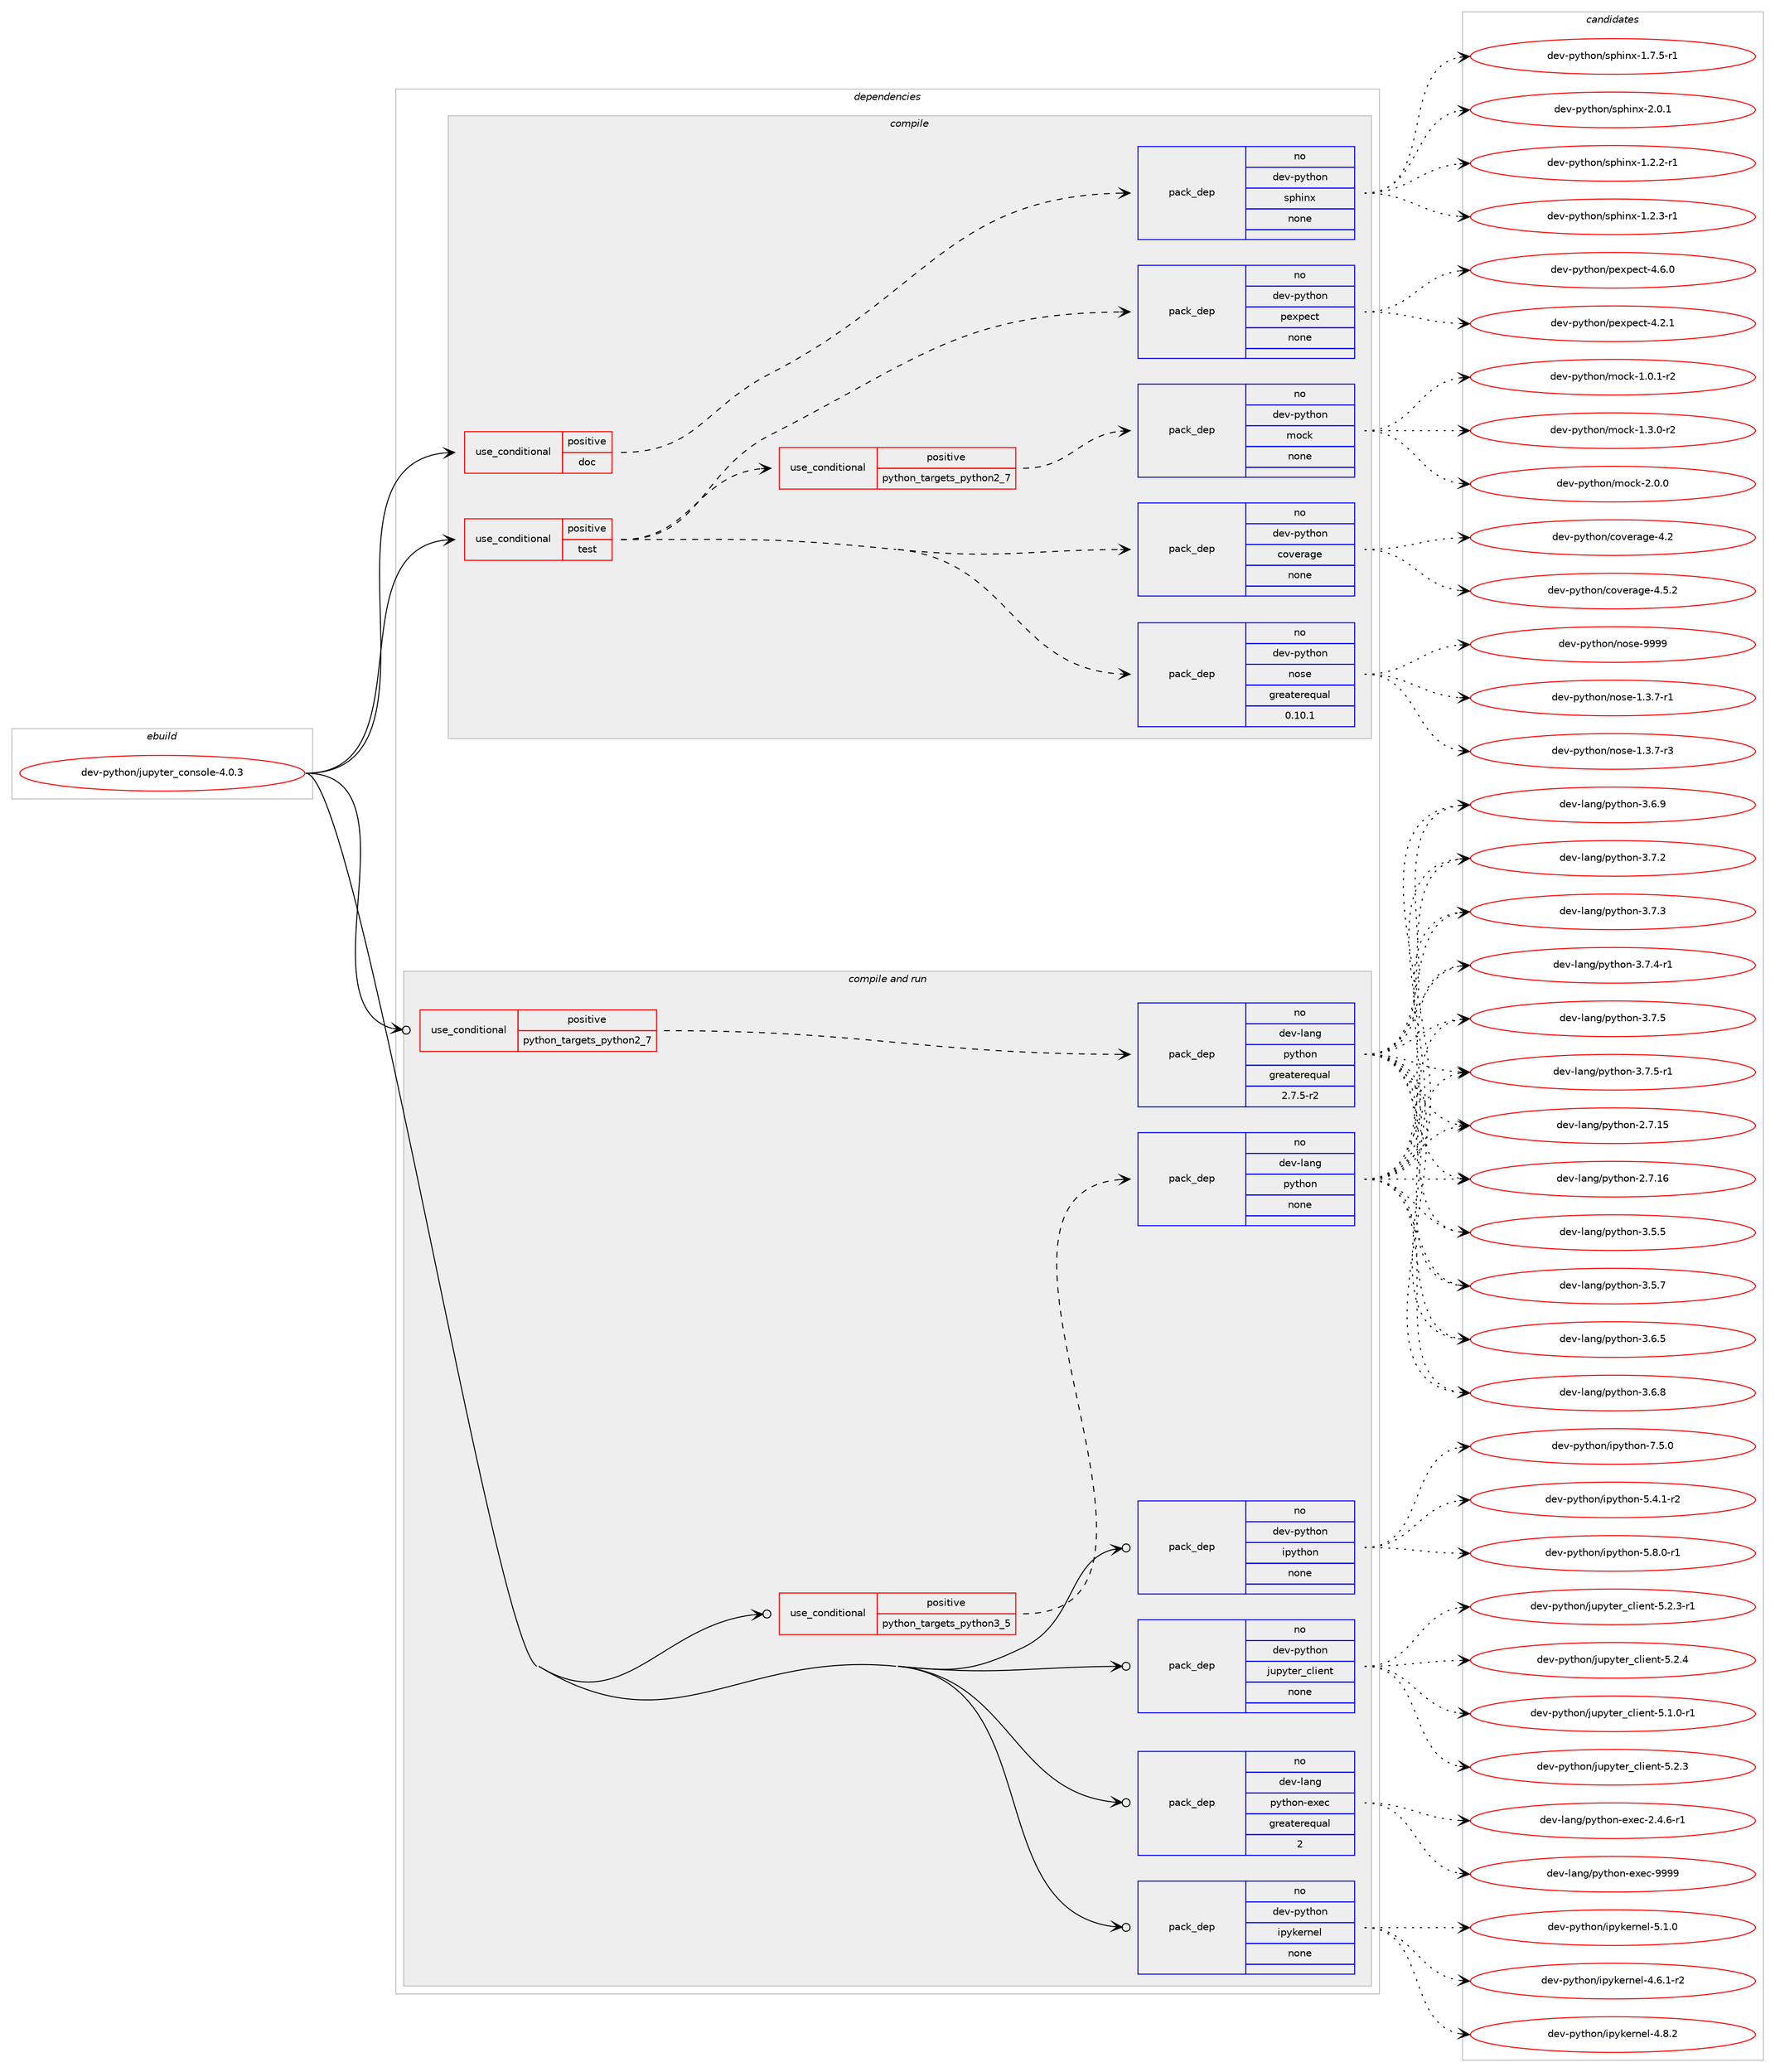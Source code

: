 digraph prolog {

# *************
# Graph options
# *************

newrank=true;
concentrate=true;
compound=true;
graph [rankdir=LR,fontname=Helvetica,fontsize=10,ranksep=1.5];#, ranksep=2.5, nodesep=0.2];
edge  [arrowhead=vee];
node  [fontname=Helvetica,fontsize=10];

# **********
# The ebuild
# **********

subgraph cluster_leftcol {
color=gray;
rank=same;
label=<<i>ebuild</i>>;
id [label="dev-python/jupyter_console-4.0.3", color=red, width=4, href="../dev-python/jupyter_console-4.0.3.svg"];
}

# ****************
# The dependencies
# ****************

subgraph cluster_midcol {
color=gray;
label=<<i>dependencies</i>>;
subgraph cluster_compile {
fillcolor="#eeeeee";
style=filled;
label=<<i>compile</i>>;
subgraph cond141653 {
dependency611873 [label=<<TABLE BORDER="0" CELLBORDER="1" CELLSPACING="0" CELLPADDING="4"><TR><TD ROWSPAN="3" CELLPADDING="10">use_conditional</TD></TR><TR><TD>positive</TD></TR><TR><TD>doc</TD></TR></TABLE>>, shape=none, color=red];
subgraph pack458417 {
dependency611874 [label=<<TABLE BORDER="0" CELLBORDER="1" CELLSPACING="0" CELLPADDING="4" WIDTH="220"><TR><TD ROWSPAN="6" CELLPADDING="30">pack_dep</TD></TR><TR><TD WIDTH="110">no</TD></TR><TR><TD>dev-python</TD></TR><TR><TD>sphinx</TD></TR><TR><TD>none</TD></TR><TR><TD></TD></TR></TABLE>>, shape=none, color=blue];
}
dependency611873:e -> dependency611874:w [weight=20,style="dashed",arrowhead="vee"];
}
id:e -> dependency611873:w [weight=20,style="solid",arrowhead="vee"];
subgraph cond141654 {
dependency611875 [label=<<TABLE BORDER="0" CELLBORDER="1" CELLSPACING="0" CELLPADDING="4"><TR><TD ROWSPAN="3" CELLPADDING="10">use_conditional</TD></TR><TR><TD>positive</TD></TR><TR><TD>test</TD></TR></TABLE>>, shape=none, color=red];
subgraph cond141655 {
dependency611876 [label=<<TABLE BORDER="0" CELLBORDER="1" CELLSPACING="0" CELLPADDING="4"><TR><TD ROWSPAN="3" CELLPADDING="10">use_conditional</TD></TR><TR><TD>positive</TD></TR><TR><TD>python_targets_python2_7</TD></TR></TABLE>>, shape=none, color=red];
subgraph pack458418 {
dependency611877 [label=<<TABLE BORDER="0" CELLBORDER="1" CELLSPACING="0" CELLPADDING="4" WIDTH="220"><TR><TD ROWSPAN="6" CELLPADDING="30">pack_dep</TD></TR><TR><TD WIDTH="110">no</TD></TR><TR><TD>dev-python</TD></TR><TR><TD>mock</TD></TR><TR><TD>none</TD></TR><TR><TD></TD></TR></TABLE>>, shape=none, color=blue];
}
dependency611876:e -> dependency611877:w [weight=20,style="dashed",arrowhead="vee"];
}
dependency611875:e -> dependency611876:w [weight=20,style="dashed",arrowhead="vee"];
subgraph pack458419 {
dependency611878 [label=<<TABLE BORDER="0" CELLBORDER="1" CELLSPACING="0" CELLPADDING="4" WIDTH="220"><TR><TD ROWSPAN="6" CELLPADDING="30">pack_dep</TD></TR><TR><TD WIDTH="110">no</TD></TR><TR><TD>dev-python</TD></TR><TR><TD>pexpect</TD></TR><TR><TD>none</TD></TR><TR><TD></TD></TR></TABLE>>, shape=none, color=blue];
}
dependency611875:e -> dependency611878:w [weight=20,style="dashed",arrowhead="vee"];
subgraph pack458420 {
dependency611879 [label=<<TABLE BORDER="0" CELLBORDER="1" CELLSPACING="0" CELLPADDING="4" WIDTH="220"><TR><TD ROWSPAN="6" CELLPADDING="30">pack_dep</TD></TR><TR><TD WIDTH="110">no</TD></TR><TR><TD>dev-python</TD></TR><TR><TD>nose</TD></TR><TR><TD>greaterequal</TD></TR><TR><TD>0.10.1</TD></TR></TABLE>>, shape=none, color=blue];
}
dependency611875:e -> dependency611879:w [weight=20,style="dashed",arrowhead="vee"];
subgraph pack458421 {
dependency611880 [label=<<TABLE BORDER="0" CELLBORDER="1" CELLSPACING="0" CELLPADDING="4" WIDTH="220"><TR><TD ROWSPAN="6" CELLPADDING="30">pack_dep</TD></TR><TR><TD WIDTH="110">no</TD></TR><TR><TD>dev-python</TD></TR><TR><TD>coverage</TD></TR><TR><TD>none</TD></TR><TR><TD></TD></TR></TABLE>>, shape=none, color=blue];
}
dependency611875:e -> dependency611880:w [weight=20,style="dashed",arrowhead="vee"];
}
id:e -> dependency611875:w [weight=20,style="solid",arrowhead="vee"];
}
subgraph cluster_compileandrun {
fillcolor="#eeeeee";
style=filled;
label=<<i>compile and run</i>>;
subgraph cond141656 {
dependency611881 [label=<<TABLE BORDER="0" CELLBORDER="1" CELLSPACING="0" CELLPADDING="4"><TR><TD ROWSPAN="3" CELLPADDING="10">use_conditional</TD></TR><TR><TD>positive</TD></TR><TR><TD>python_targets_python2_7</TD></TR></TABLE>>, shape=none, color=red];
subgraph pack458422 {
dependency611882 [label=<<TABLE BORDER="0" CELLBORDER="1" CELLSPACING="0" CELLPADDING="4" WIDTH="220"><TR><TD ROWSPAN="6" CELLPADDING="30">pack_dep</TD></TR><TR><TD WIDTH="110">no</TD></TR><TR><TD>dev-lang</TD></TR><TR><TD>python</TD></TR><TR><TD>greaterequal</TD></TR><TR><TD>2.7.5-r2</TD></TR></TABLE>>, shape=none, color=blue];
}
dependency611881:e -> dependency611882:w [weight=20,style="dashed",arrowhead="vee"];
}
id:e -> dependency611881:w [weight=20,style="solid",arrowhead="odotvee"];
subgraph cond141657 {
dependency611883 [label=<<TABLE BORDER="0" CELLBORDER="1" CELLSPACING="0" CELLPADDING="4"><TR><TD ROWSPAN="3" CELLPADDING="10">use_conditional</TD></TR><TR><TD>positive</TD></TR><TR><TD>python_targets_python3_5</TD></TR></TABLE>>, shape=none, color=red];
subgraph pack458423 {
dependency611884 [label=<<TABLE BORDER="0" CELLBORDER="1" CELLSPACING="0" CELLPADDING="4" WIDTH="220"><TR><TD ROWSPAN="6" CELLPADDING="30">pack_dep</TD></TR><TR><TD WIDTH="110">no</TD></TR><TR><TD>dev-lang</TD></TR><TR><TD>python</TD></TR><TR><TD>none</TD></TR><TR><TD></TD></TR></TABLE>>, shape=none, color=blue];
}
dependency611883:e -> dependency611884:w [weight=20,style="dashed",arrowhead="vee"];
}
id:e -> dependency611883:w [weight=20,style="solid",arrowhead="odotvee"];
subgraph pack458424 {
dependency611885 [label=<<TABLE BORDER="0" CELLBORDER="1" CELLSPACING="0" CELLPADDING="4" WIDTH="220"><TR><TD ROWSPAN="6" CELLPADDING="30">pack_dep</TD></TR><TR><TD WIDTH="110">no</TD></TR><TR><TD>dev-lang</TD></TR><TR><TD>python-exec</TD></TR><TR><TD>greaterequal</TD></TR><TR><TD>2</TD></TR></TABLE>>, shape=none, color=blue];
}
id:e -> dependency611885:w [weight=20,style="solid",arrowhead="odotvee"];
subgraph pack458425 {
dependency611886 [label=<<TABLE BORDER="0" CELLBORDER="1" CELLSPACING="0" CELLPADDING="4" WIDTH="220"><TR><TD ROWSPAN="6" CELLPADDING="30">pack_dep</TD></TR><TR><TD WIDTH="110">no</TD></TR><TR><TD>dev-python</TD></TR><TR><TD>ipykernel</TD></TR><TR><TD>none</TD></TR><TR><TD></TD></TR></TABLE>>, shape=none, color=blue];
}
id:e -> dependency611886:w [weight=20,style="solid",arrowhead="odotvee"];
subgraph pack458426 {
dependency611887 [label=<<TABLE BORDER="0" CELLBORDER="1" CELLSPACING="0" CELLPADDING="4" WIDTH="220"><TR><TD ROWSPAN="6" CELLPADDING="30">pack_dep</TD></TR><TR><TD WIDTH="110">no</TD></TR><TR><TD>dev-python</TD></TR><TR><TD>ipython</TD></TR><TR><TD>none</TD></TR><TR><TD></TD></TR></TABLE>>, shape=none, color=blue];
}
id:e -> dependency611887:w [weight=20,style="solid",arrowhead="odotvee"];
subgraph pack458427 {
dependency611888 [label=<<TABLE BORDER="0" CELLBORDER="1" CELLSPACING="0" CELLPADDING="4" WIDTH="220"><TR><TD ROWSPAN="6" CELLPADDING="30">pack_dep</TD></TR><TR><TD WIDTH="110">no</TD></TR><TR><TD>dev-python</TD></TR><TR><TD>jupyter_client</TD></TR><TR><TD>none</TD></TR><TR><TD></TD></TR></TABLE>>, shape=none, color=blue];
}
id:e -> dependency611888:w [weight=20,style="solid",arrowhead="odotvee"];
}
subgraph cluster_run {
fillcolor="#eeeeee";
style=filled;
label=<<i>run</i>>;
}
}

# **************
# The candidates
# **************

subgraph cluster_choices {
rank=same;
color=gray;
label=<<i>candidates</i>>;

subgraph choice458417 {
color=black;
nodesep=1;
choice10010111845112121116104111110471151121041051101204549465046504511449 [label="dev-python/sphinx-1.2.2-r1", color=red, width=4,href="../dev-python/sphinx-1.2.2-r1.svg"];
choice10010111845112121116104111110471151121041051101204549465046514511449 [label="dev-python/sphinx-1.2.3-r1", color=red, width=4,href="../dev-python/sphinx-1.2.3-r1.svg"];
choice10010111845112121116104111110471151121041051101204549465546534511449 [label="dev-python/sphinx-1.7.5-r1", color=red, width=4,href="../dev-python/sphinx-1.7.5-r1.svg"];
choice1001011184511212111610411111047115112104105110120455046484649 [label="dev-python/sphinx-2.0.1", color=red, width=4,href="../dev-python/sphinx-2.0.1.svg"];
dependency611874:e -> choice10010111845112121116104111110471151121041051101204549465046504511449:w [style=dotted,weight="100"];
dependency611874:e -> choice10010111845112121116104111110471151121041051101204549465046514511449:w [style=dotted,weight="100"];
dependency611874:e -> choice10010111845112121116104111110471151121041051101204549465546534511449:w [style=dotted,weight="100"];
dependency611874:e -> choice1001011184511212111610411111047115112104105110120455046484649:w [style=dotted,weight="100"];
}
subgraph choice458418 {
color=black;
nodesep=1;
choice1001011184511212111610411111047109111991074549464846494511450 [label="dev-python/mock-1.0.1-r2", color=red, width=4,href="../dev-python/mock-1.0.1-r2.svg"];
choice1001011184511212111610411111047109111991074549465146484511450 [label="dev-python/mock-1.3.0-r2", color=red, width=4,href="../dev-python/mock-1.3.0-r2.svg"];
choice100101118451121211161041111104710911199107455046484648 [label="dev-python/mock-2.0.0", color=red, width=4,href="../dev-python/mock-2.0.0.svg"];
dependency611877:e -> choice1001011184511212111610411111047109111991074549464846494511450:w [style=dotted,weight="100"];
dependency611877:e -> choice1001011184511212111610411111047109111991074549465146484511450:w [style=dotted,weight="100"];
dependency611877:e -> choice100101118451121211161041111104710911199107455046484648:w [style=dotted,weight="100"];
}
subgraph choice458419 {
color=black;
nodesep=1;
choice100101118451121211161041111104711210112011210199116455246504649 [label="dev-python/pexpect-4.2.1", color=red, width=4,href="../dev-python/pexpect-4.2.1.svg"];
choice100101118451121211161041111104711210112011210199116455246544648 [label="dev-python/pexpect-4.6.0", color=red, width=4,href="../dev-python/pexpect-4.6.0.svg"];
dependency611878:e -> choice100101118451121211161041111104711210112011210199116455246504649:w [style=dotted,weight="100"];
dependency611878:e -> choice100101118451121211161041111104711210112011210199116455246544648:w [style=dotted,weight="100"];
}
subgraph choice458420 {
color=black;
nodesep=1;
choice10010111845112121116104111110471101111151014549465146554511449 [label="dev-python/nose-1.3.7-r1", color=red, width=4,href="../dev-python/nose-1.3.7-r1.svg"];
choice10010111845112121116104111110471101111151014549465146554511451 [label="dev-python/nose-1.3.7-r3", color=red, width=4,href="../dev-python/nose-1.3.7-r3.svg"];
choice10010111845112121116104111110471101111151014557575757 [label="dev-python/nose-9999", color=red, width=4,href="../dev-python/nose-9999.svg"];
dependency611879:e -> choice10010111845112121116104111110471101111151014549465146554511449:w [style=dotted,weight="100"];
dependency611879:e -> choice10010111845112121116104111110471101111151014549465146554511451:w [style=dotted,weight="100"];
dependency611879:e -> choice10010111845112121116104111110471101111151014557575757:w [style=dotted,weight="100"];
}
subgraph choice458421 {
color=black;
nodesep=1;
choice1001011184511212111610411111047991111181011149710310145524650 [label="dev-python/coverage-4.2", color=red, width=4,href="../dev-python/coverage-4.2.svg"];
choice10010111845112121116104111110479911111810111497103101455246534650 [label="dev-python/coverage-4.5.2", color=red, width=4,href="../dev-python/coverage-4.5.2.svg"];
dependency611880:e -> choice1001011184511212111610411111047991111181011149710310145524650:w [style=dotted,weight="100"];
dependency611880:e -> choice10010111845112121116104111110479911111810111497103101455246534650:w [style=dotted,weight="100"];
}
subgraph choice458422 {
color=black;
nodesep=1;
choice10010111845108971101034711212111610411111045504655464953 [label="dev-lang/python-2.7.15", color=red, width=4,href="../dev-lang/python-2.7.15.svg"];
choice10010111845108971101034711212111610411111045504655464954 [label="dev-lang/python-2.7.16", color=red, width=4,href="../dev-lang/python-2.7.16.svg"];
choice100101118451089711010347112121116104111110455146534653 [label="dev-lang/python-3.5.5", color=red, width=4,href="../dev-lang/python-3.5.5.svg"];
choice100101118451089711010347112121116104111110455146534655 [label="dev-lang/python-3.5.7", color=red, width=4,href="../dev-lang/python-3.5.7.svg"];
choice100101118451089711010347112121116104111110455146544653 [label="dev-lang/python-3.6.5", color=red, width=4,href="../dev-lang/python-3.6.5.svg"];
choice100101118451089711010347112121116104111110455146544656 [label="dev-lang/python-3.6.8", color=red, width=4,href="../dev-lang/python-3.6.8.svg"];
choice100101118451089711010347112121116104111110455146544657 [label="dev-lang/python-3.6.9", color=red, width=4,href="../dev-lang/python-3.6.9.svg"];
choice100101118451089711010347112121116104111110455146554650 [label="dev-lang/python-3.7.2", color=red, width=4,href="../dev-lang/python-3.7.2.svg"];
choice100101118451089711010347112121116104111110455146554651 [label="dev-lang/python-3.7.3", color=red, width=4,href="../dev-lang/python-3.7.3.svg"];
choice1001011184510897110103471121211161041111104551465546524511449 [label="dev-lang/python-3.7.4-r1", color=red, width=4,href="../dev-lang/python-3.7.4-r1.svg"];
choice100101118451089711010347112121116104111110455146554653 [label="dev-lang/python-3.7.5", color=red, width=4,href="../dev-lang/python-3.7.5.svg"];
choice1001011184510897110103471121211161041111104551465546534511449 [label="dev-lang/python-3.7.5-r1", color=red, width=4,href="../dev-lang/python-3.7.5-r1.svg"];
dependency611882:e -> choice10010111845108971101034711212111610411111045504655464953:w [style=dotted,weight="100"];
dependency611882:e -> choice10010111845108971101034711212111610411111045504655464954:w [style=dotted,weight="100"];
dependency611882:e -> choice100101118451089711010347112121116104111110455146534653:w [style=dotted,weight="100"];
dependency611882:e -> choice100101118451089711010347112121116104111110455146534655:w [style=dotted,weight="100"];
dependency611882:e -> choice100101118451089711010347112121116104111110455146544653:w [style=dotted,weight="100"];
dependency611882:e -> choice100101118451089711010347112121116104111110455146544656:w [style=dotted,weight="100"];
dependency611882:e -> choice100101118451089711010347112121116104111110455146544657:w [style=dotted,weight="100"];
dependency611882:e -> choice100101118451089711010347112121116104111110455146554650:w [style=dotted,weight="100"];
dependency611882:e -> choice100101118451089711010347112121116104111110455146554651:w [style=dotted,weight="100"];
dependency611882:e -> choice1001011184510897110103471121211161041111104551465546524511449:w [style=dotted,weight="100"];
dependency611882:e -> choice100101118451089711010347112121116104111110455146554653:w [style=dotted,weight="100"];
dependency611882:e -> choice1001011184510897110103471121211161041111104551465546534511449:w [style=dotted,weight="100"];
}
subgraph choice458423 {
color=black;
nodesep=1;
choice10010111845108971101034711212111610411111045504655464953 [label="dev-lang/python-2.7.15", color=red, width=4,href="../dev-lang/python-2.7.15.svg"];
choice10010111845108971101034711212111610411111045504655464954 [label="dev-lang/python-2.7.16", color=red, width=4,href="../dev-lang/python-2.7.16.svg"];
choice100101118451089711010347112121116104111110455146534653 [label="dev-lang/python-3.5.5", color=red, width=4,href="../dev-lang/python-3.5.5.svg"];
choice100101118451089711010347112121116104111110455146534655 [label="dev-lang/python-3.5.7", color=red, width=4,href="../dev-lang/python-3.5.7.svg"];
choice100101118451089711010347112121116104111110455146544653 [label="dev-lang/python-3.6.5", color=red, width=4,href="../dev-lang/python-3.6.5.svg"];
choice100101118451089711010347112121116104111110455146544656 [label="dev-lang/python-3.6.8", color=red, width=4,href="../dev-lang/python-3.6.8.svg"];
choice100101118451089711010347112121116104111110455146544657 [label="dev-lang/python-3.6.9", color=red, width=4,href="../dev-lang/python-3.6.9.svg"];
choice100101118451089711010347112121116104111110455146554650 [label="dev-lang/python-3.7.2", color=red, width=4,href="../dev-lang/python-3.7.2.svg"];
choice100101118451089711010347112121116104111110455146554651 [label="dev-lang/python-3.7.3", color=red, width=4,href="../dev-lang/python-3.7.3.svg"];
choice1001011184510897110103471121211161041111104551465546524511449 [label="dev-lang/python-3.7.4-r1", color=red, width=4,href="../dev-lang/python-3.7.4-r1.svg"];
choice100101118451089711010347112121116104111110455146554653 [label="dev-lang/python-3.7.5", color=red, width=4,href="../dev-lang/python-3.7.5.svg"];
choice1001011184510897110103471121211161041111104551465546534511449 [label="dev-lang/python-3.7.5-r1", color=red, width=4,href="../dev-lang/python-3.7.5-r1.svg"];
dependency611884:e -> choice10010111845108971101034711212111610411111045504655464953:w [style=dotted,weight="100"];
dependency611884:e -> choice10010111845108971101034711212111610411111045504655464954:w [style=dotted,weight="100"];
dependency611884:e -> choice100101118451089711010347112121116104111110455146534653:w [style=dotted,weight="100"];
dependency611884:e -> choice100101118451089711010347112121116104111110455146534655:w [style=dotted,weight="100"];
dependency611884:e -> choice100101118451089711010347112121116104111110455146544653:w [style=dotted,weight="100"];
dependency611884:e -> choice100101118451089711010347112121116104111110455146544656:w [style=dotted,weight="100"];
dependency611884:e -> choice100101118451089711010347112121116104111110455146544657:w [style=dotted,weight="100"];
dependency611884:e -> choice100101118451089711010347112121116104111110455146554650:w [style=dotted,weight="100"];
dependency611884:e -> choice100101118451089711010347112121116104111110455146554651:w [style=dotted,weight="100"];
dependency611884:e -> choice1001011184510897110103471121211161041111104551465546524511449:w [style=dotted,weight="100"];
dependency611884:e -> choice100101118451089711010347112121116104111110455146554653:w [style=dotted,weight="100"];
dependency611884:e -> choice1001011184510897110103471121211161041111104551465546534511449:w [style=dotted,weight="100"];
}
subgraph choice458424 {
color=black;
nodesep=1;
choice10010111845108971101034711212111610411111045101120101994550465246544511449 [label="dev-lang/python-exec-2.4.6-r1", color=red, width=4,href="../dev-lang/python-exec-2.4.6-r1.svg"];
choice10010111845108971101034711212111610411111045101120101994557575757 [label="dev-lang/python-exec-9999", color=red, width=4,href="../dev-lang/python-exec-9999.svg"];
dependency611885:e -> choice10010111845108971101034711212111610411111045101120101994550465246544511449:w [style=dotted,weight="100"];
dependency611885:e -> choice10010111845108971101034711212111610411111045101120101994557575757:w [style=dotted,weight="100"];
}
subgraph choice458425 {
color=black;
nodesep=1;
choice10010111845112121116104111110471051121211071011141101011084552465446494511450 [label="dev-python/ipykernel-4.6.1-r2", color=red, width=4,href="../dev-python/ipykernel-4.6.1-r2.svg"];
choice1001011184511212111610411111047105112121107101114110101108455246564650 [label="dev-python/ipykernel-4.8.2", color=red, width=4,href="../dev-python/ipykernel-4.8.2.svg"];
choice1001011184511212111610411111047105112121107101114110101108455346494648 [label="dev-python/ipykernel-5.1.0", color=red, width=4,href="../dev-python/ipykernel-5.1.0.svg"];
dependency611886:e -> choice10010111845112121116104111110471051121211071011141101011084552465446494511450:w [style=dotted,weight="100"];
dependency611886:e -> choice1001011184511212111610411111047105112121107101114110101108455246564650:w [style=dotted,weight="100"];
dependency611886:e -> choice1001011184511212111610411111047105112121107101114110101108455346494648:w [style=dotted,weight="100"];
}
subgraph choice458426 {
color=black;
nodesep=1;
choice10010111845112121116104111110471051121211161041111104553465246494511450 [label="dev-python/ipython-5.4.1-r2", color=red, width=4,href="../dev-python/ipython-5.4.1-r2.svg"];
choice10010111845112121116104111110471051121211161041111104553465646484511449 [label="dev-python/ipython-5.8.0-r1", color=red, width=4,href="../dev-python/ipython-5.8.0-r1.svg"];
choice1001011184511212111610411111047105112121116104111110455546534648 [label="dev-python/ipython-7.5.0", color=red, width=4,href="../dev-python/ipython-7.5.0.svg"];
dependency611887:e -> choice10010111845112121116104111110471051121211161041111104553465246494511450:w [style=dotted,weight="100"];
dependency611887:e -> choice10010111845112121116104111110471051121211161041111104553465646484511449:w [style=dotted,weight="100"];
dependency611887:e -> choice1001011184511212111610411111047105112121116104111110455546534648:w [style=dotted,weight="100"];
}
subgraph choice458427 {
color=black;
nodesep=1;
choice100101118451121211161041111104710611711212111610111495991081051011101164553464946484511449 [label="dev-python/jupyter_client-5.1.0-r1", color=red, width=4,href="../dev-python/jupyter_client-5.1.0-r1.svg"];
choice10010111845112121116104111110471061171121211161011149599108105101110116455346504651 [label="dev-python/jupyter_client-5.2.3", color=red, width=4,href="../dev-python/jupyter_client-5.2.3.svg"];
choice100101118451121211161041111104710611711212111610111495991081051011101164553465046514511449 [label="dev-python/jupyter_client-5.2.3-r1", color=red, width=4,href="../dev-python/jupyter_client-5.2.3-r1.svg"];
choice10010111845112121116104111110471061171121211161011149599108105101110116455346504652 [label="dev-python/jupyter_client-5.2.4", color=red, width=4,href="../dev-python/jupyter_client-5.2.4.svg"];
dependency611888:e -> choice100101118451121211161041111104710611711212111610111495991081051011101164553464946484511449:w [style=dotted,weight="100"];
dependency611888:e -> choice10010111845112121116104111110471061171121211161011149599108105101110116455346504651:w [style=dotted,weight="100"];
dependency611888:e -> choice100101118451121211161041111104710611711212111610111495991081051011101164553465046514511449:w [style=dotted,weight="100"];
dependency611888:e -> choice10010111845112121116104111110471061171121211161011149599108105101110116455346504652:w [style=dotted,weight="100"];
}
}

}
